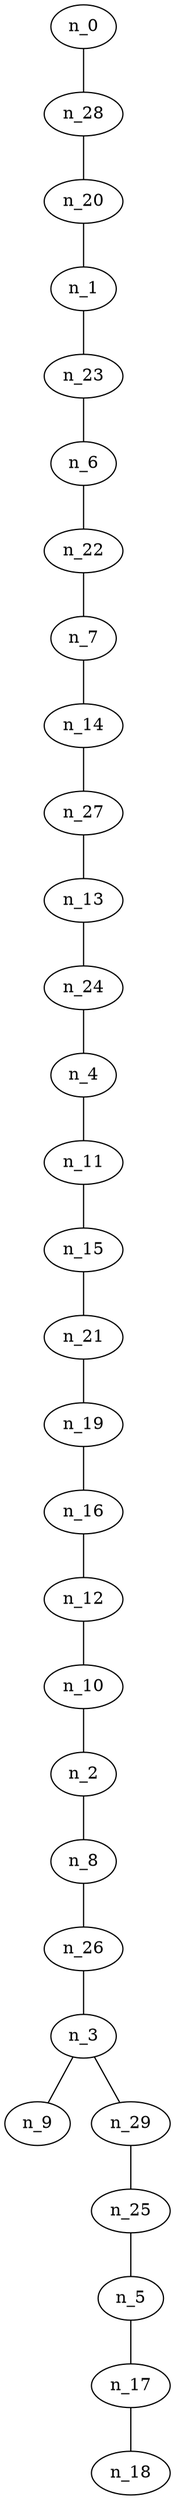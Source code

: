 graph grafoErdosRenyi_30_120_DFS_R  {
n_0;
n_28;
n_20;
n_1;
n_23;
n_6;
n_22;
n_7;
n_14;
n_27;
n_13;
n_24;
n_4;
n_11;
n_15;
n_21;
n_19;
n_16;
n_12;
n_10;
n_2;
n_8;
n_26;
n_3;
n_9;
n_29;
n_25;
n_5;
n_17;
n_18;
n_0 -- n_28;
n_28 -- n_20;
n_20 -- n_1;
n_1 -- n_23;
n_23 -- n_6;
n_6 -- n_22;
n_22 -- n_7;
n_7 -- n_14;
n_14 -- n_27;
n_27 -- n_13;
n_13 -- n_24;
n_24 -- n_4;
n_4 -- n_11;
n_11 -- n_15;
n_15 -- n_21;
n_21 -- n_19;
n_19 -- n_16;
n_16 -- n_12;
n_12 -- n_10;
n_10 -- n_2;
n_2 -- n_8;
n_8 -- n_26;
n_26 -- n_3;
n_3 -- n_9;
n_3 -- n_29;
n_29 -- n_25;
n_25 -- n_5;
n_5 -- n_17;
n_17 -- n_18;
}